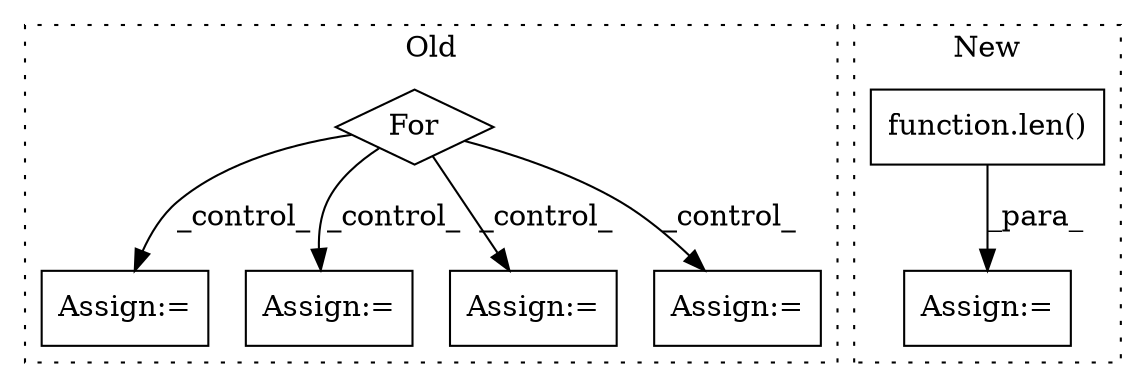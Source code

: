 digraph G {
subgraph cluster0 {
1 [label="For" a="107" s="5642,5663" l="4,14" shape="diamond"];
3 [label="Assign:=" a="68" s="5749" l="4" shape="box"];
4 [label="Assign:=" a="68" s="5908" l="4" shape="box"];
6 [label="Assign:=" a="68" s="5955" l="4" shape="box"];
7 [label="Assign:=" a="68" s="5861" l="4" shape="box"];
label = "Old";
style="dotted";
}
subgraph cluster1 {
2 [label="function.len()" a="75" s="5848,5880" l="4,1" shape="box"];
5 [label="Assign:=" a="68" s="5844" l="4" shape="box"];
label = "New";
style="dotted";
}
1 -> 7 [label="_control_"];
1 -> 4 [label="_control_"];
1 -> 6 [label="_control_"];
1 -> 3 [label="_control_"];
2 -> 5 [label="_para_"];
}